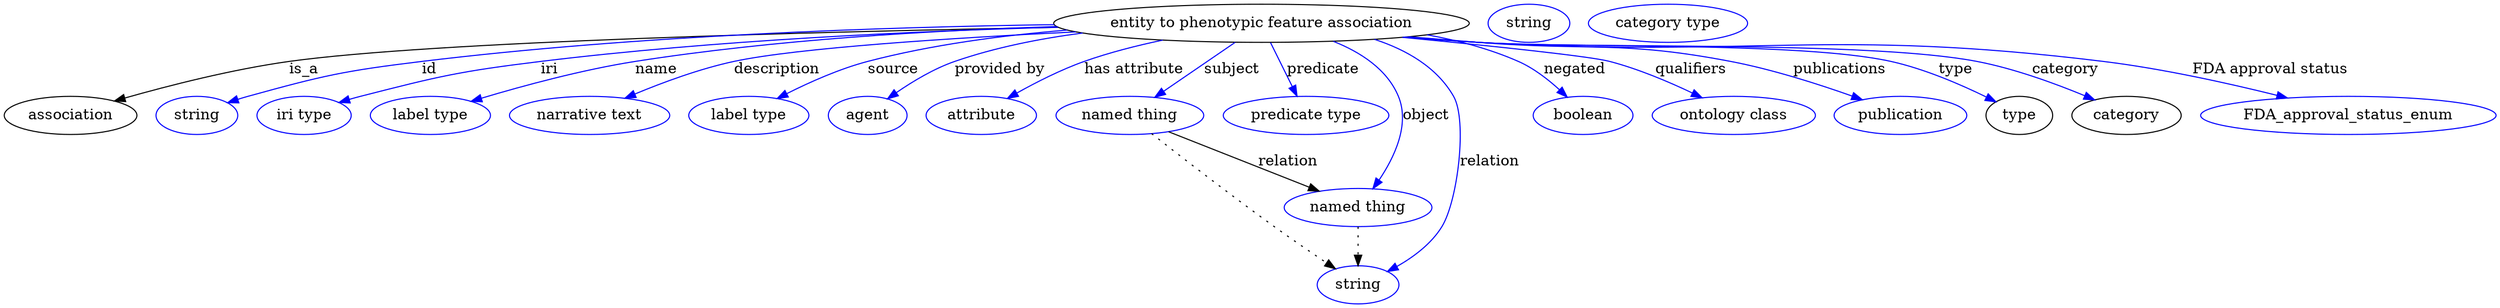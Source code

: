 digraph {
	graph [bb="0,0,2345.5,283"];
	node [label="\N"];
	"entity to phenotypic feature association"	[height=0.5,
		label="entity to phenotypic feature association",
		pos="1184.4,265",
		width=5.4342];
	association	[height=0.5,
		pos="62.394,178",
		width=1.7332];
	"entity to phenotypic feature association" -> association	[label=is_a,
		lp="282.39,221.5",
		pos="e,103.74,191.62 993.08,261.18 766.59,257.06 403.17,247.74 268.39,229 214.85,221.56 154.93,206.19 113.58,194.45"];
	id	[color=blue,
		height=0.5,
		label=string,
		pos="181.39,178",
		width=1.0652];
	"entity to phenotypic feature association" -> id	[color=blue,
		label=id,
		lp="400.39,221.5",
		pos="e,210.37,190.01 989.07,263.73 828.55,261.5 595.51,253.66 393.39,229 319.59,220 301.06,215.79 229.39,196 226.28,195.14 223.08,194.18 \
219.89,193.17",
		style=solid];
	iri	[color=blue,
		height=0.5,
		label="iri type",
		pos="282.39,178",
		width=1.2277];
	"entity to phenotypic feature association" -> iri	[color=blue,
		label=iri,
		lp="513.39,221.5",
		pos="e,315.3,190.22 992.8,261.28 856.45,257.61 669.13,249.01 505.39,229 429,219.66 409.95,215.12 335.39,196 332.02,195.13 328.54,194.17 \
325.05,193.16",
		style=solid];
	name	[color=blue,
		height=0.5,
		label="label type",
		pos="401.39,178",
		width=1.5707];
	"entity to phenotypic feature association" -> name	[color=blue,
		label=name,
		lp="614.39,221.5",
		pos="e,439.74,191.29 991.4,261.99 875.67,258.44 725.91,249.73 594.39,229 544.33,221.11 488.4,205.89 449.69,194.3",
		style=solid];
	description	[color=blue,
		height=0.5,
		label="narrative text",
		pos="551.39,178",
		width=2.0943];
	"entity to phenotypic feature association" -> description	[color=blue,
		label=description,
		lp="727.89,221.5",
		pos="e,584.7,194.26 1009.4,256.88 891.48,251.09 746.97,241.78 687.39,229 655.19,222.09 620.36,209.17 594,198.2",
		style=solid];
	source	[color=blue,
		height=0.5,
		label="label type",
		pos="701.39,178",
		width=1.5707];
	"entity to phenotypic feature association" -> source	[color=blue,
		label=source,
		lp="837.39,221.5",
		pos="e,728.1,193.91 1001.2,258.57 940.65,253.65 873.46,244.78 813.39,229 786.84,222.02 758.63,209.39 737.16,198.57",
		style=solid];
	"provided by"	[color=blue,
		height=0.5,
		label=agent,
		pos="813.39,178",
		width=1.0291];
	"entity to phenotypic feature association" -> "provided by"	[color=blue,
		label="provided by",
		lp="937.89,221.5",
		pos="e,832.09,193.63 1015.8,255.82 975.61,250.54 933.35,242.17 895.39,229 875.77,222.19 855.83,210.17 840.53,199.62",
		style=solid];
	"has attribute"	[color=blue,
		height=0.5,
		label=attribute,
		pos="920.39,178",
		width=1.4443];
	"entity to phenotypic feature association" -> "has attribute"	[color=blue,
		label="has attribute",
		lp="1064.4,221.5",
		pos="e,945.09,194.09 1091.3,249.11 1066.9,243.96 1040.8,237.33 1017.4,229 995.5,221.22 972.33,209.43 954.12,199.24",
		style=solid];
	subject	[color=blue,
		height=0.5,
		label="named thing",
		pos="1060.4,178",
		width=1.9318];
	"entity to phenotypic feature association" -> subject	[color=blue,
		label=subject,
		lp="1156.4,221.5",
		pos="e,1083.9,195.1 1159.6,247 1140.2,233.72 1113.1,215.16 1092.2,200.78",
		style=solid];
	predicate	[color=blue,
		height=0.5,
		label="predicate type",
		pos="1226.4,178",
		width=2.1665];
	"entity to phenotypic feature association" -> predicate	[color=blue,
		label=predicate,
		lp="1242.4,221.5",
		pos="e,1217.9,196.18 1192.9,246.8 1198.8,234.93 1206.7,218.93 1213.3,205.45",
		style=solid];
	object	[color=blue,
		height=0.5,
		label="named thing",
		pos="1275.4,91",
		width=1.9318];
	"entity to phenotypic feature association" -> object	[color=blue,
		label=object,
		lp="1339.4,178",
		pos="e,1289.3,108.74 1252,247.98 1277.4,237.9 1302.7,221.73 1313.4,196 1324.5,169.31 1309.4,138.11 1295.1,116.9",
		style=solid];
	relation	[color=blue,
		height=0.5,
		label=string,
		pos="1275.4,18",
		width=1.0652];
	"entity to phenotypic feature association" -> relation	[color=blue,
		label=relation,
		lp="1399.4,134.5",
		pos="e,1303,30.567 1290.8,249.84 1320.9,240.02 1349.7,223.54 1365.4,196 1378.4,173.24 1369.4,97.554 1354.4,73 1344.5,56.765 1327.6,44.249 \
1312,35.373",
		style=solid];
	negated	[color=blue,
		height=0.5,
		label=boolean,
		pos="1487.4,178",
		width=1.2999];
	"entity to phenotypic feature association" -> negated	[color=blue,
		label=negated,
		lp="1479.4,221.5",
		pos="e,1472.5,195.25 1340.5,254.11 1369.9,248.74 1399.7,240.77 1426.4,229 1440.7,222.69 1454.4,212.05 1465.2,202.21",
		style=solid];
	qualifiers	[color=blue,
		height=0.5,
		label="ontology class",
		pos="1628.4,178",
		width=2.1304];
	"entity to phenotypic feature association" -> qualifiers	[color=blue,
		label=qualifiers,
		lp="1588.9,221.5",
		pos="e,1598.8,194.73 1317,251.74 1399.5,243.79 1493.3,234.02 1512.4,229 1539.1,221.99 1567.6,209.76 1589.7,199.16",
		style=solid];
	publications	[color=blue,
		height=0.5,
		label=publication,
		pos="1785.4,178",
		width=1.7332];
	"entity to phenotypic feature association" -> publications	[color=blue,
		label=publications,
		lp="1728.4,221.5",
		pos="e,1749.7,192.82 1323.6,252.32 1345.6,250.52 1368.1,248.69 1389.4,247 1494.7,238.63 1522.7,248.98 1626.4,229 1665.5,221.47 1708.5,\
207.59 1739.9,196.36",
		style=solid];
	type	[height=0.5,
		pos="1897.4,178",
		width=0.86659];
	"entity to phenotypic feature association" -> type	[color=blue,
		label=type,
		lp="1837.4,221.5",
		pos="e,1875.4,190.82 1320.3,252.04 1343.3,250.21 1367,248.45 1389.4,247 1475.3,241.44 1692.4,247.69 1776.4,229 1808.2,221.93 1842.3,207.11 \
1866.2,195.44",
		style=solid];
	category	[height=0.5,
		pos="1998.4,178",
		width=1.4263];
	"entity to phenotypic feature association" -> category	[color=blue,
		label=category,
		lp="1940.9,221.5",
		pos="e,1968.3,192.66 1319.4,251.95 1342.7,250.11 1366.8,248.37 1389.4,247 1493.3,240.7 1755.2,248.62 1857.4,229 1892.8,222.21 1931.2,\
208.11 1959,196.61",
		style=solid];
	"FDA approval status"	[color=blue,
		height=0.5,
		label=FDA_approval_status_enum,
		pos="2206.4,178",
		width=3.8635];
	"entity to phenotypic feature association" -> "FDA approval status"	[color=blue,
		label="FDA approval status",
		lp="2132.9,221.5",
		pos="e,2149.2,194.49 1318.6,251.86 1342.2,250.02 1366.5,248.3 1389.4,247 1650,232.21 1717.3,260.86 1976.4,229 2031.9,222.17 2093.9,208.34 \
2139.5,196.95",
		style=solid];
	subject -> object	[label=relation,
		lp="1209.4,134.5",
		pos="e,1238.7,106.49 1096.9,162.58 1133.4,148.14 1189.7,125.87 1229.3,110.22"];
	subject -> relation	[pos="e,1254.1,33.137 1080.9,160.8 1107.3,140.04 1154.7,103.14 1196.4,73 1212.5,61.361 1230.8,48.817 1245.7,38.752",
		style=dotted];
	object -> relation	[pos="e,1275.4,36.029 1275.4,72.813 1275.4,64.789 1275.4,55.047 1275.4,46.069",
		style=dotted];
	association_type	[color=blue,
		height=0.5,
		label=string,
		pos="1436.4,265",
		width=1.0652];
	association_category	[color=blue,
		height=0.5,
		label="category type",
		pos="1567.4,265",
		width=2.0762];
}
